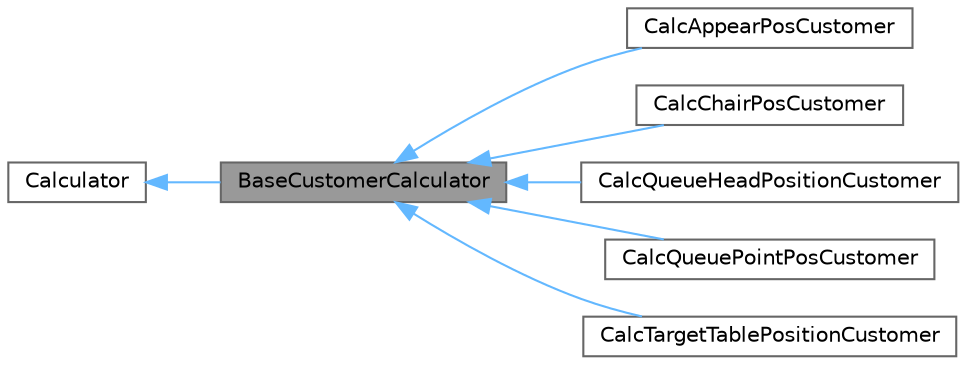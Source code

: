 digraph "BaseCustomerCalculator"
{
 // LATEX_PDF_SIZE
  bgcolor="transparent";
  edge [fontname=Helvetica,fontsize=10,labelfontname=Helvetica,labelfontsize=10];
  node [fontname=Helvetica,fontsize=10,shape=box,height=0.2,width=0.4];
  rankdir="LR";
  Node1 [id="Node000001",label="BaseCustomerCalculator",height=0.2,width=0.4,color="gray40", fillcolor="grey60", style="filled", fontcolor="black",tooltip=" "];
  Node2 -> Node1 [id="edge1_Node000001_Node000002",dir="back",color="steelblue1",style="solid",tooltip=" "];
  Node2 [id="Node000002",label="Calculator",height=0.2,width=0.4,color="gray40", fillcolor="white", style="filled",tooltip=" "];
  Node1 -> Node3 [id="edge2_Node000001_Node000003",dir="back",color="steelblue1",style="solid",tooltip=" "];
  Node3 [id="Node000003",label="CalcAppearPosCustomer",height=0.2,width=0.4,color="gray40", fillcolor="white", style="filled",URL="$class_calc_appear_pos_customer.html",tooltip=" "];
  Node1 -> Node4 [id="edge3_Node000001_Node000004",dir="back",color="steelblue1",style="solid",tooltip=" "];
  Node4 [id="Node000004",label="CalcChairPosCustomer",height=0.2,width=0.4,color="gray40", fillcolor="white", style="filled",URL="$class_calc_chair_pos_customer.html",tooltip=" "];
  Node1 -> Node5 [id="edge4_Node000001_Node000005",dir="back",color="steelblue1",style="solid",tooltip=" "];
  Node5 [id="Node000005",label="CalcQueueHeadPositionCustomer",height=0.2,width=0.4,color="gray40", fillcolor="white", style="filled",URL="$class_calc_queue_head_position_customer.html",tooltip=" "];
  Node1 -> Node6 [id="edge5_Node000001_Node000006",dir="back",color="steelblue1",style="solid",tooltip=" "];
  Node6 [id="Node000006",label="CalcQueuePointPosCustomer",height=0.2,width=0.4,color="gray40", fillcolor="white", style="filled",URL="$class_calc_queue_point_pos_customer.html",tooltip=" "];
  Node1 -> Node7 [id="edge6_Node000001_Node000007",dir="back",color="steelblue1",style="solid",tooltip=" "];
  Node7 [id="Node000007",label="CalcTargetTablePositionCustomer",height=0.2,width=0.4,color="gray40", fillcolor="white", style="filled",URL="$class_calc_target_table_position_customer.html",tooltip=" "];
}

